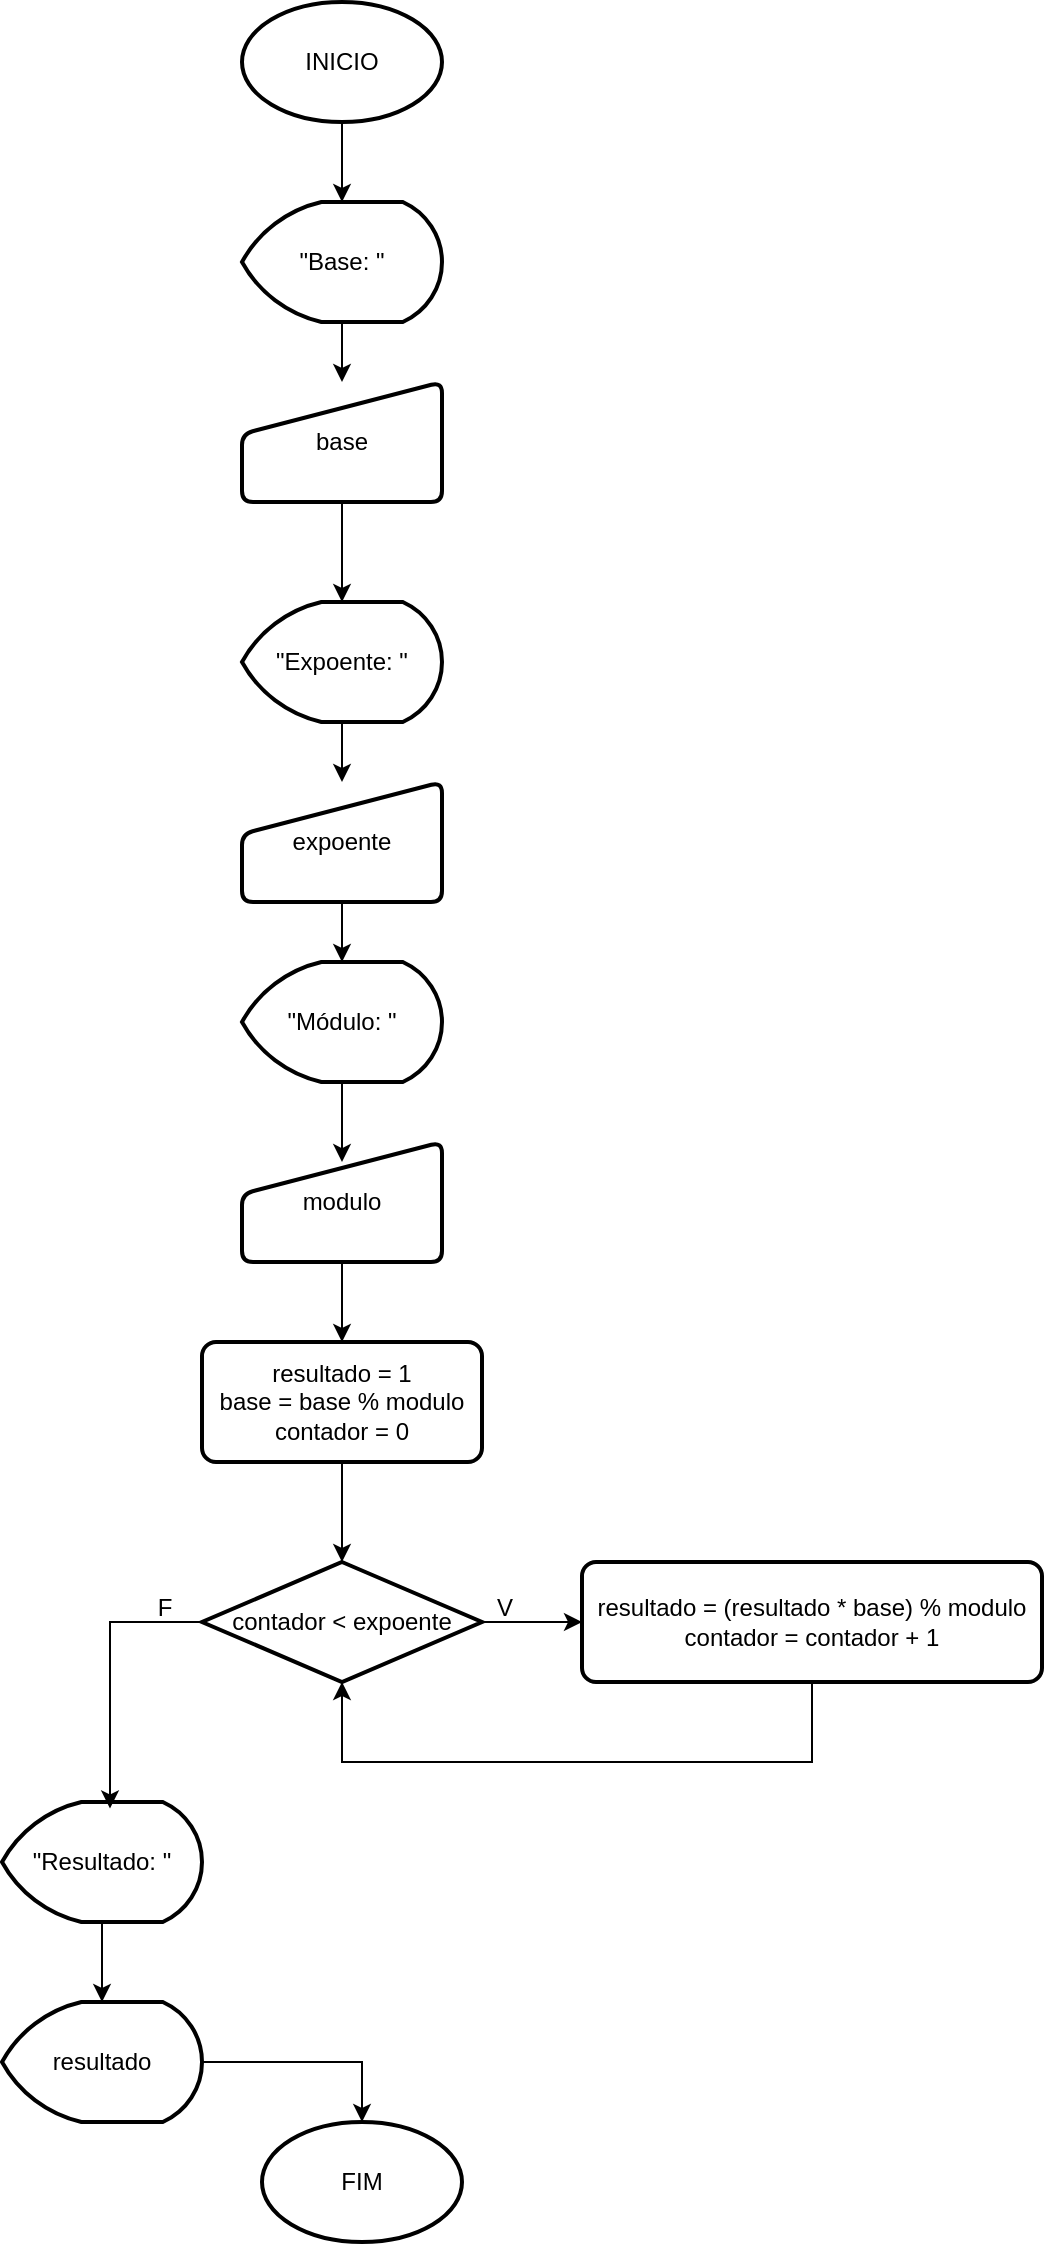 <mxfile version="26.1.3">
  <diagram name="Página-1" id="aoioTKZCKSvk4ga8s5hR">
    <mxGraphModel dx="2390" dy="1267" grid="1" gridSize="10" guides="1" tooltips="1" connect="1" arrows="1" fold="1" page="1" pageScale="1" pageWidth="827" pageHeight="1169" math="0" shadow="0">
      <root>
        <mxCell id="0" />
        <mxCell id="1" parent="0" />
        <mxCell id="VEaCCYoBmbCCsyXH97vw-3" value="&lt;font&gt;INICIO&lt;/font&gt;" style="strokeWidth=2;html=1;shape=mxgraph.flowchart.start_1;whiteSpace=wrap;" vertex="1" parent="1">
          <mxGeometry x="260" y="40" width="100" height="60" as="geometry" />
        </mxCell>
        <mxCell id="VEaCCYoBmbCCsyXH97vw-10" style="edgeStyle=orthogonalEdgeStyle;rounded=0;orthogonalLoop=1;jettySize=auto;html=1;" edge="1" parent="1" source="VEaCCYoBmbCCsyXH97vw-4" target="VEaCCYoBmbCCsyXH97vw-7">
          <mxGeometry relative="1" as="geometry" />
        </mxCell>
        <mxCell id="VEaCCYoBmbCCsyXH97vw-4" value="&lt;p&gt;&lt;font&gt;base&lt;/font&gt;&lt;/p&gt;" style="html=1;strokeWidth=2;shape=manualInput;whiteSpace=wrap;rounded=1;size=26;arcSize=11;" vertex="1" parent="1">
          <mxGeometry x="260" y="230" width="100" height="60" as="geometry" />
        </mxCell>
        <mxCell id="VEaCCYoBmbCCsyXH97vw-34" style="edgeStyle=orthogonalEdgeStyle;rounded=0;orthogonalLoop=1;jettySize=auto;html=1;entryX=0.5;entryY=0;entryDx=0;entryDy=0;" edge="1" parent="1" source="VEaCCYoBmbCCsyXH97vw-5" target="VEaCCYoBmbCCsyXH97vw-4">
          <mxGeometry relative="1" as="geometry" />
        </mxCell>
        <mxCell id="VEaCCYoBmbCCsyXH97vw-5" value="&lt;font&gt;&quot;Base: &quot;&lt;/font&gt;" style="strokeWidth=2;html=1;shape=mxgraph.flowchart.display;whiteSpace=wrap;" vertex="1" parent="1">
          <mxGeometry x="260" y="140" width="100" height="60" as="geometry" />
        </mxCell>
        <mxCell id="VEaCCYoBmbCCsyXH97vw-12" style="edgeStyle=orthogonalEdgeStyle;rounded=0;orthogonalLoop=1;jettySize=auto;html=1;" edge="1" parent="1" source="VEaCCYoBmbCCsyXH97vw-6" target="VEaCCYoBmbCCsyXH97vw-9">
          <mxGeometry relative="1" as="geometry" />
        </mxCell>
        <mxCell id="VEaCCYoBmbCCsyXH97vw-6" value="&lt;font&gt;expoente&lt;/font&gt;" style="html=1;strokeWidth=2;shape=manualInput;whiteSpace=wrap;rounded=1;size=26;arcSize=11;" vertex="1" parent="1">
          <mxGeometry x="260" y="430" width="100" height="60" as="geometry" />
        </mxCell>
        <mxCell id="VEaCCYoBmbCCsyXH97vw-11" style="edgeStyle=orthogonalEdgeStyle;rounded=0;orthogonalLoop=1;jettySize=auto;html=1;" edge="1" parent="1" source="VEaCCYoBmbCCsyXH97vw-7" target="VEaCCYoBmbCCsyXH97vw-6">
          <mxGeometry relative="1" as="geometry" />
        </mxCell>
        <mxCell id="VEaCCYoBmbCCsyXH97vw-7" value="&lt;font&gt;&quot;Expoente: &quot;&lt;/font&gt;" style="strokeWidth=2;html=1;shape=mxgraph.flowchart.display;whiteSpace=wrap;" vertex="1" parent="1">
          <mxGeometry x="260" y="340" width="100" height="60" as="geometry" />
        </mxCell>
        <mxCell id="VEaCCYoBmbCCsyXH97vw-15" style="edgeStyle=orthogonalEdgeStyle;rounded=0;orthogonalLoop=1;jettySize=auto;html=1;entryX=0.5;entryY=0;entryDx=0;entryDy=0;" edge="1" parent="1" source="VEaCCYoBmbCCsyXH97vw-8" target="VEaCCYoBmbCCsyXH97vw-14">
          <mxGeometry relative="1" as="geometry" />
        </mxCell>
        <mxCell id="VEaCCYoBmbCCsyXH97vw-8" value="&lt;font&gt;modulo&lt;/font&gt;" style="html=1;strokeWidth=2;shape=manualInput;whiteSpace=wrap;rounded=1;size=26;arcSize=11;" vertex="1" parent="1">
          <mxGeometry x="260" y="610" width="100" height="60" as="geometry" />
        </mxCell>
        <mxCell id="VEaCCYoBmbCCsyXH97vw-9" value="&lt;font&gt;&quot;Módulo: &quot;&lt;/font&gt;" style="strokeWidth=2;html=1;shape=mxgraph.flowchart.display;whiteSpace=wrap;" vertex="1" parent="1">
          <mxGeometry x="260" y="520" width="100" height="60" as="geometry" />
        </mxCell>
        <mxCell id="VEaCCYoBmbCCsyXH97vw-13" style="edgeStyle=orthogonalEdgeStyle;rounded=0;orthogonalLoop=1;jettySize=auto;html=1;entryX=0.5;entryY=0.167;entryDx=0;entryDy=0;entryPerimeter=0;" edge="1" parent="1" source="VEaCCYoBmbCCsyXH97vw-9" target="VEaCCYoBmbCCsyXH97vw-8">
          <mxGeometry relative="1" as="geometry" />
        </mxCell>
        <mxCell id="VEaCCYoBmbCCsyXH97vw-14" value="&lt;div&gt;&lt;font&gt;resultado = 1&lt;/font&gt;&lt;/div&gt;&lt;div&gt;&lt;font&gt;base = base % modulo&lt;/font&gt;&lt;/div&gt;&lt;div&gt;&lt;font&gt;contador = 0&lt;/font&gt;&lt;/div&gt;" style="rounded=1;whiteSpace=wrap;html=1;absoluteArcSize=1;arcSize=14;strokeWidth=2;" vertex="1" parent="1">
          <mxGeometry x="240" y="710" width="140" height="60" as="geometry" />
        </mxCell>
        <mxCell id="VEaCCYoBmbCCsyXH97vw-21" style="edgeStyle=orthogonalEdgeStyle;rounded=0;orthogonalLoop=1;jettySize=auto;html=1;entryX=0;entryY=0.5;entryDx=0;entryDy=0;" edge="1" parent="1" source="VEaCCYoBmbCCsyXH97vw-16" target="VEaCCYoBmbCCsyXH97vw-20">
          <mxGeometry relative="1" as="geometry" />
        </mxCell>
        <mxCell id="VEaCCYoBmbCCsyXH97vw-16" value="contador &amp;lt; expoente" style="strokeWidth=2;html=1;shape=mxgraph.flowchart.decision;whiteSpace=wrap;" vertex="1" parent="1">
          <mxGeometry x="240" y="820" width="140" height="60" as="geometry" />
        </mxCell>
        <mxCell id="VEaCCYoBmbCCsyXH97vw-17" style="edgeStyle=orthogonalEdgeStyle;rounded=0;orthogonalLoop=1;jettySize=auto;html=1;entryX=0.5;entryY=0;entryDx=0;entryDy=0;entryPerimeter=0;" edge="1" parent="1" source="VEaCCYoBmbCCsyXH97vw-14" target="VEaCCYoBmbCCsyXH97vw-16">
          <mxGeometry relative="1" as="geometry" />
        </mxCell>
        <mxCell id="VEaCCYoBmbCCsyXH97vw-20" value="&lt;div align=&quot;center&quot;&gt;resultado = (resultado * base) % modulo&lt;/div&gt;&lt;div align=&quot;center&quot;&gt;contador = contador + 1&lt;/div&gt;" style="rounded=1;whiteSpace=wrap;html=1;absoluteArcSize=1;arcSize=14;strokeWidth=2;align=center;" vertex="1" parent="1">
          <mxGeometry x="430" y="820" width="230" height="60" as="geometry" />
        </mxCell>
        <mxCell id="VEaCCYoBmbCCsyXH97vw-23" style="edgeStyle=orthogonalEdgeStyle;rounded=0;orthogonalLoop=1;jettySize=auto;html=1;entryX=0.5;entryY=1;entryDx=0;entryDy=0;entryPerimeter=0;" edge="1" parent="1" source="VEaCCYoBmbCCsyXH97vw-20" target="VEaCCYoBmbCCsyXH97vw-16">
          <mxGeometry relative="1" as="geometry">
            <Array as="points">
              <mxPoint x="545" y="920" />
              <mxPoint x="310" y="920" />
            </Array>
          </mxGeometry>
        </mxCell>
        <mxCell id="VEaCCYoBmbCCsyXH97vw-24" value="V" style="text;html=1;align=center;verticalAlign=middle;resizable=0;points=[];autosize=1;strokeColor=none;fillColor=none;" vertex="1" parent="1">
          <mxGeometry x="376" y="828" width="30" height="30" as="geometry" />
        </mxCell>
        <mxCell id="VEaCCYoBmbCCsyXH97vw-30" style="edgeStyle=orthogonalEdgeStyle;rounded=0;orthogonalLoop=1;jettySize=auto;html=1;" edge="1" parent="1" source="VEaCCYoBmbCCsyXH97vw-25" target="VEaCCYoBmbCCsyXH97vw-29">
          <mxGeometry relative="1" as="geometry" />
        </mxCell>
        <mxCell id="VEaCCYoBmbCCsyXH97vw-25" value="&quot;Resultado: &quot;" style="strokeWidth=2;html=1;shape=mxgraph.flowchart.display;whiteSpace=wrap;" vertex="1" parent="1">
          <mxGeometry x="140" y="940" width="100" height="60" as="geometry" />
        </mxCell>
        <mxCell id="VEaCCYoBmbCCsyXH97vw-26" style="edgeStyle=orthogonalEdgeStyle;rounded=0;orthogonalLoop=1;jettySize=auto;html=1;entryX=0.54;entryY=0.054;entryDx=0;entryDy=0;entryPerimeter=0;" edge="1" parent="1" source="VEaCCYoBmbCCsyXH97vw-16" target="VEaCCYoBmbCCsyXH97vw-25">
          <mxGeometry relative="1" as="geometry">
            <Array as="points">
              <mxPoint x="194" y="850" />
            </Array>
          </mxGeometry>
        </mxCell>
        <mxCell id="VEaCCYoBmbCCsyXH97vw-28" value="F" style="text;html=1;align=center;verticalAlign=middle;resizable=0;points=[];autosize=1;strokeColor=none;fillColor=none;" vertex="1" parent="1">
          <mxGeometry x="206" y="828" width="30" height="30" as="geometry" />
        </mxCell>
        <mxCell id="VEaCCYoBmbCCsyXH97vw-29" value="resultado" style="strokeWidth=2;html=1;shape=mxgraph.flowchart.display;whiteSpace=wrap;" vertex="1" parent="1">
          <mxGeometry x="140" y="1040" width="100" height="60" as="geometry" />
        </mxCell>
        <mxCell id="VEaCCYoBmbCCsyXH97vw-32" value="FIM" style="strokeWidth=2;html=1;shape=mxgraph.flowchart.start_1;whiteSpace=wrap;" vertex="1" parent="1">
          <mxGeometry x="270" y="1100" width="100" height="60" as="geometry" />
        </mxCell>
        <mxCell id="VEaCCYoBmbCCsyXH97vw-33" style="edgeStyle=orthogonalEdgeStyle;rounded=0;orthogonalLoop=1;jettySize=auto;html=1;entryX=0.5;entryY=0;entryDx=0;entryDy=0;entryPerimeter=0;" edge="1" parent="1" source="VEaCCYoBmbCCsyXH97vw-29" target="VEaCCYoBmbCCsyXH97vw-32">
          <mxGeometry relative="1" as="geometry" />
        </mxCell>
        <mxCell id="VEaCCYoBmbCCsyXH97vw-35" style="edgeStyle=orthogonalEdgeStyle;rounded=0;orthogonalLoop=1;jettySize=auto;html=1;entryX=0.5;entryY=0;entryDx=0;entryDy=0;entryPerimeter=0;" edge="1" parent="1" source="VEaCCYoBmbCCsyXH97vw-3" target="VEaCCYoBmbCCsyXH97vw-5">
          <mxGeometry relative="1" as="geometry" />
        </mxCell>
      </root>
    </mxGraphModel>
  </diagram>
</mxfile>
